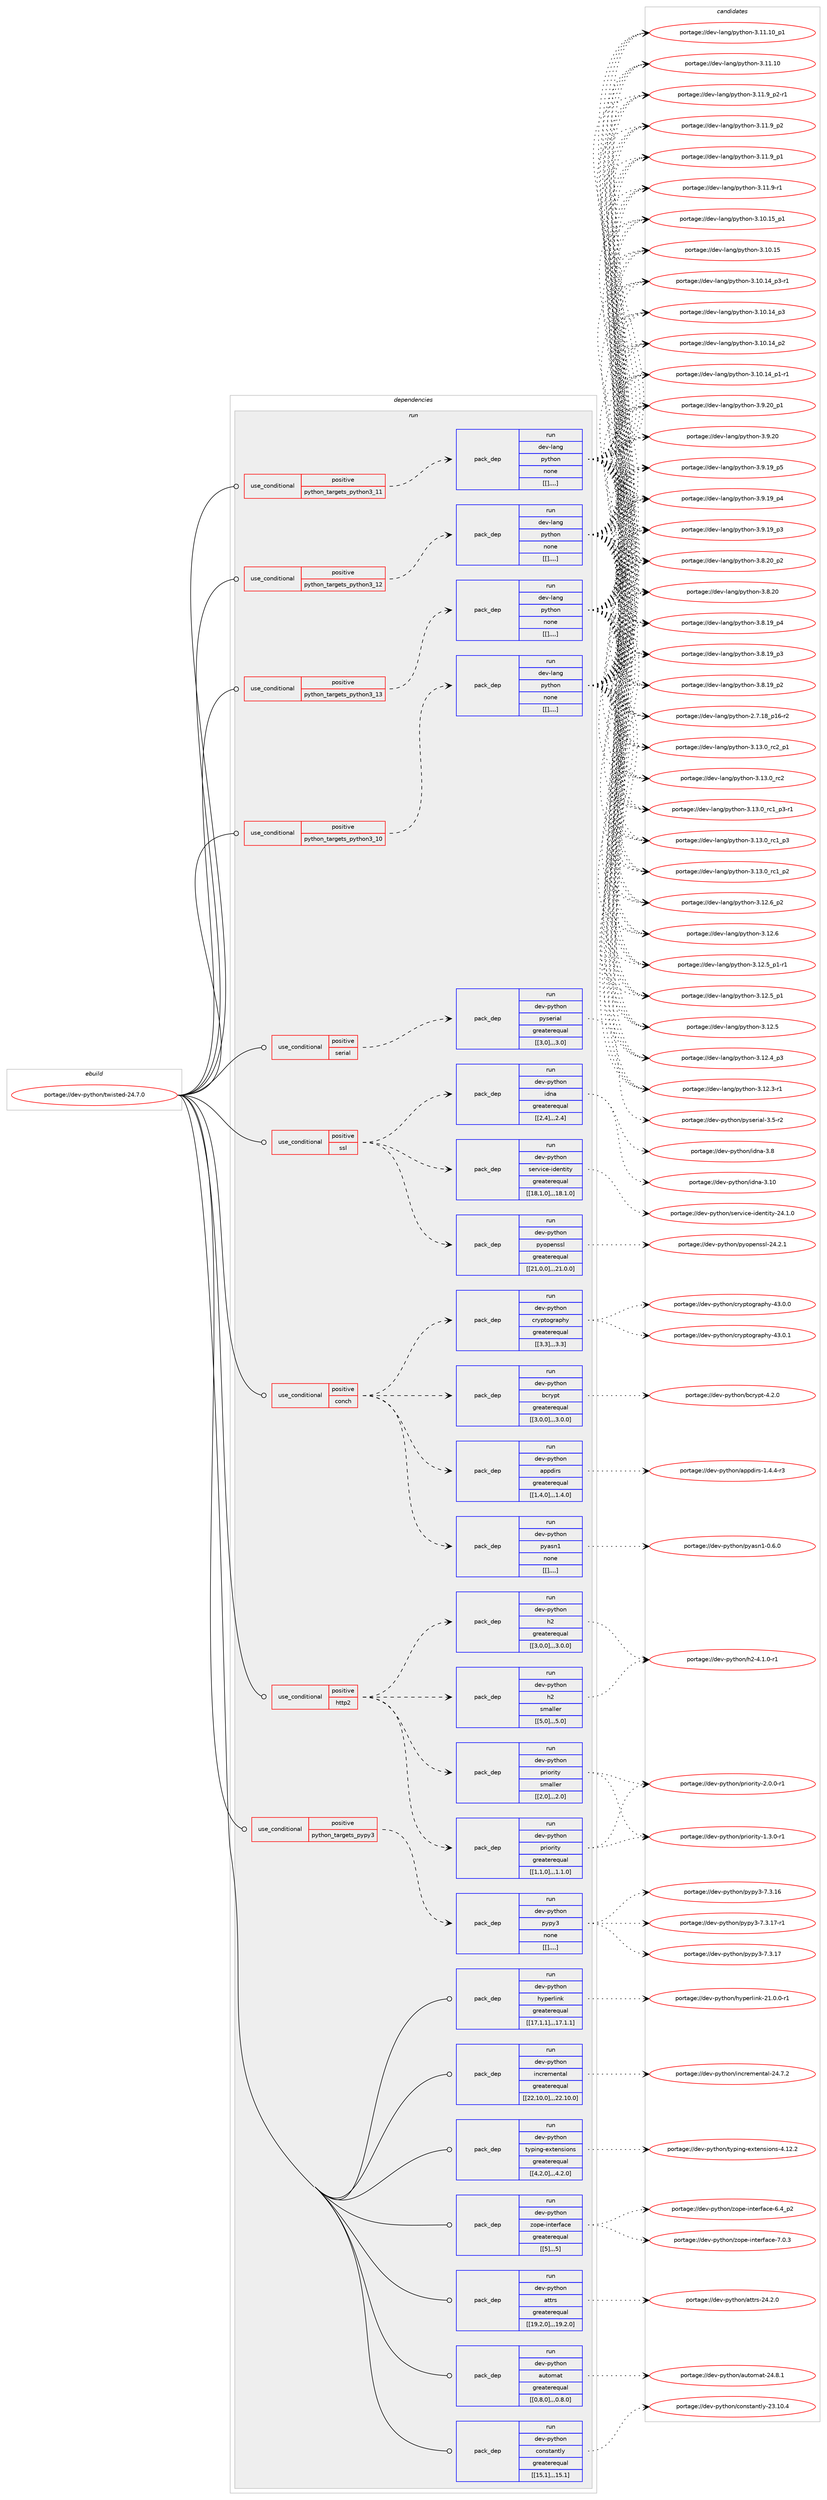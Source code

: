 digraph prolog {

# *************
# Graph options
# *************

newrank=true;
concentrate=true;
compound=true;
graph [rankdir=LR,fontname=Helvetica,fontsize=10,ranksep=1.5];#, ranksep=2.5, nodesep=0.2];
edge  [arrowhead=vee];
node  [fontname=Helvetica,fontsize=10];

# **********
# The ebuild
# **********

subgraph cluster_leftcol {
color=gray;
label=<<i>ebuild</i>>;
id [label="portage://dev-python/twisted-24.7.0", color=red, width=4, href="../dev-python/twisted-24.7.0.svg"];
}

# ****************
# The dependencies
# ****************

subgraph cluster_midcol {
color=gray;
label=<<i>dependencies</i>>;
subgraph cluster_compile {
fillcolor="#eeeeee";
style=filled;
label=<<i>compile</i>>;
}
subgraph cluster_compileandrun {
fillcolor="#eeeeee";
style=filled;
label=<<i>compile and run</i>>;
}
subgraph cluster_run {
fillcolor="#eeeeee";
style=filled;
label=<<i>run</i>>;
subgraph cond42468 {
dependency169662 [label=<<TABLE BORDER="0" CELLBORDER="1" CELLSPACING="0" CELLPADDING="4"><TR><TD ROWSPAN="3" CELLPADDING="10">use_conditional</TD></TR><TR><TD>positive</TD></TR><TR><TD>conch</TD></TR></TABLE>>, shape=none, color=red];
subgraph pack125931 {
dependency169663 [label=<<TABLE BORDER="0" CELLBORDER="1" CELLSPACING="0" CELLPADDING="4" WIDTH="220"><TR><TD ROWSPAN="6" CELLPADDING="30">pack_dep</TD></TR><TR><TD WIDTH="110">run</TD></TR><TR><TD>dev-python</TD></TR><TR><TD>appdirs</TD></TR><TR><TD>greaterequal</TD></TR><TR><TD>[[1,4,0],,,1.4.0]</TD></TR></TABLE>>, shape=none, color=blue];
}
dependency169662:e -> dependency169663:w [weight=20,style="dashed",arrowhead="vee"];
subgraph pack125932 {
dependency169664 [label=<<TABLE BORDER="0" CELLBORDER="1" CELLSPACING="0" CELLPADDING="4" WIDTH="220"><TR><TD ROWSPAN="6" CELLPADDING="30">pack_dep</TD></TR><TR><TD WIDTH="110">run</TD></TR><TR><TD>dev-python</TD></TR><TR><TD>bcrypt</TD></TR><TR><TD>greaterequal</TD></TR><TR><TD>[[3,0,0],,,3.0.0]</TD></TR></TABLE>>, shape=none, color=blue];
}
dependency169662:e -> dependency169664:w [weight=20,style="dashed",arrowhead="vee"];
subgraph pack125933 {
dependency169665 [label=<<TABLE BORDER="0" CELLBORDER="1" CELLSPACING="0" CELLPADDING="4" WIDTH="220"><TR><TD ROWSPAN="6" CELLPADDING="30">pack_dep</TD></TR><TR><TD WIDTH="110">run</TD></TR><TR><TD>dev-python</TD></TR><TR><TD>cryptography</TD></TR><TR><TD>greaterequal</TD></TR><TR><TD>[[3,3],,,3.3]</TD></TR></TABLE>>, shape=none, color=blue];
}
dependency169662:e -> dependency169665:w [weight=20,style="dashed",arrowhead="vee"];
subgraph pack125934 {
dependency169666 [label=<<TABLE BORDER="0" CELLBORDER="1" CELLSPACING="0" CELLPADDING="4" WIDTH="220"><TR><TD ROWSPAN="6" CELLPADDING="30">pack_dep</TD></TR><TR><TD WIDTH="110">run</TD></TR><TR><TD>dev-python</TD></TR><TR><TD>pyasn1</TD></TR><TR><TD>none</TD></TR><TR><TD>[[],,,,]</TD></TR></TABLE>>, shape=none, color=blue];
}
dependency169662:e -> dependency169666:w [weight=20,style="dashed",arrowhead="vee"];
}
id:e -> dependency169662:w [weight=20,style="solid",arrowhead="odot"];
subgraph cond42469 {
dependency169667 [label=<<TABLE BORDER="0" CELLBORDER="1" CELLSPACING="0" CELLPADDING="4"><TR><TD ROWSPAN="3" CELLPADDING="10">use_conditional</TD></TR><TR><TD>positive</TD></TR><TR><TD>http2</TD></TR></TABLE>>, shape=none, color=red];
subgraph pack125935 {
dependency169668 [label=<<TABLE BORDER="0" CELLBORDER="1" CELLSPACING="0" CELLPADDING="4" WIDTH="220"><TR><TD ROWSPAN="6" CELLPADDING="30">pack_dep</TD></TR><TR><TD WIDTH="110">run</TD></TR><TR><TD>dev-python</TD></TR><TR><TD>h2</TD></TR><TR><TD>smaller</TD></TR><TR><TD>[[5,0],,,5.0]</TD></TR></TABLE>>, shape=none, color=blue];
}
dependency169667:e -> dependency169668:w [weight=20,style="dashed",arrowhead="vee"];
subgraph pack125936 {
dependency169669 [label=<<TABLE BORDER="0" CELLBORDER="1" CELLSPACING="0" CELLPADDING="4" WIDTH="220"><TR><TD ROWSPAN="6" CELLPADDING="30">pack_dep</TD></TR><TR><TD WIDTH="110">run</TD></TR><TR><TD>dev-python</TD></TR><TR><TD>h2</TD></TR><TR><TD>greaterequal</TD></TR><TR><TD>[[3,0,0],,,3.0.0]</TD></TR></TABLE>>, shape=none, color=blue];
}
dependency169667:e -> dependency169669:w [weight=20,style="dashed",arrowhead="vee"];
subgraph pack125937 {
dependency169670 [label=<<TABLE BORDER="0" CELLBORDER="1" CELLSPACING="0" CELLPADDING="4" WIDTH="220"><TR><TD ROWSPAN="6" CELLPADDING="30">pack_dep</TD></TR><TR><TD WIDTH="110">run</TD></TR><TR><TD>dev-python</TD></TR><TR><TD>priority</TD></TR><TR><TD>smaller</TD></TR><TR><TD>[[2,0],,,2.0]</TD></TR></TABLE>>, shape=none, color=blue];
}
dependency169667:e -> dependency169670:w [weight=20,style="dashed",arrowhead="vee"];
subgraph pack125938 {
dependency169671 [label=<<TABLE BORDER="0" CELLBORDER="1" CELLSPACING="0" CELLPADDING="4" WIDTH="220"><TR><TD ROWSPAN="6" CELLPADDING="30">pack_dep</TD></TR><TR><TD WIDTH="110">run</TD></TR><TR><TD>dev-python</TD></TR><TR><TD>priority</TD></TR><TR><TD>greaterequal</TD></TR><TR><TD>[[1,1,0],,,1.1.0]</TD></TR></TABLE>>, shape=none, color=blue];
}
dependency169667:e -> dependency169671:w [weight=20,style="dashed",arrowhead="vee"];
}
id:e -> dependency169667:w [weight=20,style="solid",arrowhead="odot"];
subgraph cond42470 {
dependency169672 [label=<<TABLE BORDER="0" CELLBORDER="1" CELLSPACING="0" CELLPADDING="4"><TR><TD ROWSPAN="3" CELLPADDING="10">use_conditional</TD></TR><TR><TD>positive</TD></TR><TR><TD>python_targets_pypy3</TD></TR></TABLE>>, shape=none, color=red];
subgraph pack125939 {
dependency169673 [label=<<TABLE BORDER="0" CELLBORDER="1" CELLSPACING="0" CELLPADDING="4" WIDTH="220"><TR><TD ROWSPAN="6" CELLPADDING="30">pack_dep</TD></TR><TR><TD WIDTH="110">run</TD></TR><TR><TD>dev-python</TD></TR><TR><TD>pypy3</TD></TR><TR><TD>none</TD></TR><TR><TD>[[],,,,]</TD></TR></TABLE>>, shape=none, color=blue];
}
dependency169672:e -> dependency169673:w [weight=20,style="dashed",arrowhead="vee"];
}
id:e -> dependency169672:w [weight=20,style="solid",arrowhead="odot"];
subgraph cond42471 {
dependency169674 [label=<<TABLE BORDER="0" CELLBORDER="1" CELLSPACING="0" CELLPADDING="4"><TR><TD ROWSPAN="3" CELLPADDING="10">use_conditional</TD></TR><TR><TD>positive</TD></TR><TR><TD>python_targets_python3_10</TD></TR></TABLE>>, shape=none, color=red];
subgraph pack125940 {
dependency169675 [label=<<TABLE BORDER="0" CELLBORDER="1" CELLSPACING="0" CELLPADDING="4" WIDTH="220"><TR><TD ROWSPAN="6" CELLPADDING="30">pack_dep</TD></TR><TR><TD WIDTH="110">run</TD></TR><TR><TD>dev-lang</TD></TR><TR><TD>python</TD></TR><TR><TD>none</TD></TR><TR><TD>[[],,,,]</TD></TR></TABLE>>, shape=none, color=blue];
}
dependency169674:e -> dependency169675:w [weight=20,style="dashed",arrowhead="vee"];
}
id:e -> dependency169674:w [weight=20,style="solid",arrowhead="odot"];
subgraph cond42472 {
dependency169676 [label=<<TABLE BORDER="0" CELLBORDER="1" CELLSPACING="0" CELLPADDING="4"><TR><TD ROWSPAN="3" CELLPADDING="10">use_conditional</TD></TR><TR><TD>positive</TD></TR><TR><TD>python_targets_python3_11</TD></TR></TABLE>>, shape=none, color=red];
subgraph pack125941 {
dependency169677 [label=<<TABLE BORDER="0" CELLBORDER="1" CELLSPACING="0" CELLPADDING="4" WIDTH="220"><TR><TD ROWSPAN="6" CELLPADDING="30">pack_dep</TD></TR><TR><TD WIDTH="110">run</TD></TR><TR><TD>dev-lang</TD></TR><TR><TD>python</TD></TR><TR><TD>none</TD></TR><TR><TD>[[],,,,]</TD></TR></TABLE>>, shape=none, color=blue];
}
dependency169676:e -> dependency169677:w [weight=20,style="dashed",arrowhead="vee"];
}
id:e -> dependency169676:w [weight=20,style="solid",arrowhead="odot"];
subgraph cond42473 {
dependency169678 [label=<<TABLE BORDER="0" CELLBORDER="1" CELLSPACING="0" CELLPADDING="4"><TR><TD ROWSPAN="3" CELLPADDING="10">use_conditional</TD></TR><TR><TD>positive</TD></TR><TR><TD>python_targets_python3_12</TD></TR></TABLE>>, shape=none, color=red];
subgraph pack125942 {
dependency169679 [label=<<TABLE BORDER="0" CELLBORDER="1" CELLSPACING="0" CELLPADDING="4" WIDTH="220"><TR><TD ROWSPAN="6" CELLPADDING="30">pack_dep</TD></TR><TR><TD WIDTH="110">run</TD></TR><TR><TD>dev-lang</TD></TR><TR><TD>python</TD></TR><TR><TD>none</TD></TR><TR><TD>[[],,,,]</TD></TR></TABLE>>, shape=none, color=blue];
}
dependency169678:e -> dependency169679:w [weight=20,style="dashed",arrowhead="vee"];
}
id:e -> dependency169678:w [weight=20,style="solid",arrowhead="odot"];
subgraph cond42474 {
dependency169680 [label=<<TABLE BORDER="0" CELLBORDER="1" CELLSPACING="0" CELLPADDING="4"><TR><TD ROWSPAN="3" CELLPADDING="10">use_conditional</TD></TR><TR><TD>positive</TD></TR><TR><TD>python_targets_python3_13</TD></TR></TABLE>>, shape=none, color=red];
subgraph pack125943 {
dependency169681 [label=<<TABLE BORDER="0" CELLBORDER="1" CELLSPACING="0" CELLPADDING="4" WIDTH="220"><TR><TD ROWSPAN="6" CELLPADDING="30">pack_dep</TD></TR><TR><TD WIDTH="110">run</TD></TR><TR><TD>dev-lang</TD></TR><TR><TD>python</TD></TR><TR><TD>none</TD></TR><TR><TD>[[],,,,]</TD></TR></TABLE>>, shape=none, color=blue];
}
dependency169680:e -> dependency169681:w [weight=20,style="dashed",arrowhead="vee"];
}
id:e -> dependency169680:w [weight=20,style="solid",arrowhead="odot"];
subgraph cond42475 {
dependency169682 [label=<<TABLE BORDER="0" CELLBORDER="1" CELLSPACING="0" CELLPADDING="4"><TR><TD ROWSPAN="3" CELLPADDING="10">use_conditional</TD></TR><TR><TD>positive</TD></TR><TR><TD>serial</TD></TR></TABLE>>, shape=none, color=red];
subgraph pack125944 {
dependency169683 [label=<<TABLE BORDER="0" CELLBORDER="1" CELLSPACING="0" CELLPADDING="4" WIDTH="220"><TR><TD ROWSPAN="6" CELLPADDING="30">pack_dep</TD></TR><TR><TD WIDTH="110">run</TD></TR><TR><TD>dev-python</TD></TR><TR><TD>pyserial</TD></TR><TR><TD>greaterequal</TD></TR><TR><TD>[[3,0],,,3.0]</TD></TR></TABLE>>, shape=none, color=blue];
}
dependency169682:e -> dependency169683:w [weight=20,style="dashed",arrowhead="vee"];
}
id:e -> dependency169682:w [weight=20,style="solid",arrowhead="odot"];
subgraph cond42476 {
dependency169684 [label=<<TABLE BORDER="0" CELLBORDER="1" CELLSPACING="0" CELLPADDING="4"><TR><TD ROWSPAN="3" CELLPADDING="10">use_conditional</TD></TR><TR><TD>positive</TD></TR><TR><TD>ssl</TD></TR></TABLE>>, shape=none, color=red];
subgraph pack125945 {
dependency169685 [label=<<TABLE BORDER="0" CELLBORDER="1" CELLSPACING="0" CELLPADDING="4" WIDTH="220"><TR><TD ROWSPAN="6" CELLPADDING="30">pack_dep</TD></TR><TR><TD WIDTH="110">run</TD></TR><TR><TD>dev-python</TD></TR><TR><TD>pyopenssl</TD></TR><TR><TD>greaterequal</TD></TR><TR><TD>[[21,0,0],,,21.0.0]</TD></TR></TABLE>>, shape=none, color=blue];
}
dependency169684:e -> dependency169685:w [weight=20,style="dashed",arrowhead="vee"];
subgraph pack125946 {
dependency169686 [label=<<TABLE BORDER="0" CELLBORDER="1" CELLSPACING="0" CELLPADDING="4" WIDTH="220"><TR><TD ROWSPAN="6" CELLPADDING="30">pack_dep</TD></TR><TR><TD WIDTH="110">run</TD></TR><TR><TD>dev-python</TD></TR><TR><TD>service-identity</TD></TR><TR><TD>greaterequal</TD></TR><TR><TD>[[18,1,0],,,18.1.0]</TD></TR></TABLE>>, shape=none, color=blue];
}
dependency169684:e -> dependency169686:w [weight=20,style="dashed",arrowhead="vee"];
subgraph pack125947 {
dependency169687 [label=<<TABLE BORDER="0" CELLBORDER="1" CELLSPACING="0" CELLPADDING="4" WIDTH="220"><TR><TD ROWSPAN="6" CELLPADDING="30">pack_dep</TD></TR><TR><TD WIDTH="110">run</TD></TR><TR><TD>dev-python</TD></TR><TR><TD>idna</TD></TR><TR><TD>greaterequal</TD></TR><TR><TD>[[2,4],,,2.4]</TD></TR></TABLE>>, shape=none, color=blue];
}
dependency169684:e -> dependency169687:w [weight=20,style="dashed",arrowhead="vee"];
}
id:e -> dependency169684:w [weight=20,style="solid",arrowhead="odot"];
subgraph pack125948 {
dependency169688 [label=<<TABLE BORDER="0" CELLBORDER="1" CELLSPACING="0" CELLPADDING="4" WIDTH="220"><TR><TD ROWSPAN="6" CELLPADDING="30">pack_dep</TD></TR><TR><TD WIDTH="110">run</TD></TR><TR><TD>dev-python</TD></TR><TR><TD>attrs</TD></TR><TR><TD>greaterequal</TD></TR><TR><TD>[[19,2,0],,,19.2.0]</TD></TR></TABLE>>, shape=none, color=blue];
}
id:e -> dependency169688:w [weight=20,style="solid",arrowhead="odot"];
subgraph pack125949 {
dependency169689 [label=<<TABLE BORDER="0" CELLBORDER="1" CELLSPACING="0" CELLPADDING="4" WIDTH="220"><TR><TD ROWSPAN="6" CELLPADDING="30">pack_dep</TD></TR><TR><TD WIDTH="110">run</TD></TR><TR><TD>dev-python</TD></TR><TR><TD>automat</TD></TR><TR><TD>greaterequal</TD></TR><TR><TD>[[0,8,0],,,0.8.0]</TD></TR></TABLE>>, shape=none, color=blue];
}
id:e -> dependency169689:w [weight=20,style="solid",arrowhead="odot"];
subgraph pack125950 {
dependency169690 [label=<<TABLE BORDER="0" CELLBORDER="1" CELLSPACING="0" CELLPADDING="4" WIDTH="220"><TR><TD ROWSPAN="6" CELLPADDING="30">pack_dep</TD></TR><TR><TD WIDTH="110">run</TD></TR><TR><TD>dev-python</TD></TR><TR><TD>constantly</TD></TR><TR><TD>greaterequal</TD></TR><TR><TD>[[15,1],,,15.1]</TD></TR></TABLE>>, shape=none, color=blue];
}
id:e -> dependency169690:w [weight=20,style="solid",arrowhead="odot"];
subgraph pack125951 {
dependency169691 [label=<<TABLE BORDER="0" CELLBORDER="1" CELLSPACING="0" CELLPADDING="4" WIDTH="220"><TR><TD ROWSPAN="6" CELLPADDING="30">pack_dep</TD></TR><TR><TD WIDTH="110">run</TD></TR><TR><TD>dev-python</TD></TR><TR><TD>hyperlink</TD></TR><TR><TD>greaterequal</TD></TR><TR><TD>[[17,1,1],,,17.1.1]</TD></TR></TABLE>>, shape=none, color=blue];
}
id:e -> dependency169691:w [weight=20,style="solid",arrowhead="odot"];
subgraph pack125952 {
dependency169692 [label=<<TABLE BORDER="0" CELLBORDER="1" CELLSPACING="0" CELLPADDING="4" WIDTH="220"><TR><TD ROWSPAN="6" CELLPADDING="30">pack_dep</TD></TR><TR><TD WIDTH="110">run</TD></TR><TR><TD>dev-python</TD></TR><TR><TD>incremental</TD></TR><TR><TD>greaterequal</TD></TR><TR><TD>[[22,10,0],,,22.10.0]</TD></TR></TABLE>>, shape=none, color=blue];
}
id:e -> dependency169692:w [weight=20,style="solid",arrowhead="odot"];
subgraph pack125953 {
dependency169693 [label=<<TABLE BORDER="0" CELLBORDER="1" CELLSPACING="0" CELLPADDING="4" WIDTH="220"><TR><TD ROWSPAN="6" CELLPADDING="30">pack_dep</TD></TR><TR><TD WIDTH="110">run</TD></TR><TR><TD>dev-python</TD></TR><TR><TD>typing-extensions</TD></TR><TR><TD>greaterequal</TD></TR><TR><TD>[[4,2,0],,,4.2.0]</TD></TR></TABLE>>, shape=none, color=blue];
}
id:e -> dependency169693:w [weight=20,style="solid",arrowhead="odot"];
subgraph pack125954 {
dependency169694 [label=<<TABLE BORDER="0" CELLBORDER="1" CELLSPACING="0" CELLPADDING="4" WIDTH="220"><TR><TD ROWSPAN="6" CELLPADDING="30">pack_dep</TD></TR><TR><TD WIDTH="110">run</TD></TR><TR><TD>dev-python</TD></TR><TR><TD>zope-interface</TD></TR><TR><TD>greaterequal</TD></TR><TR><TD>[[5],,,5]</TD></TR></TABLE>>, shape=none, color=blue];
}
id:e -> dependency169694:w [weight=20,style="solid",arrowhead="odot"];
}
}

# **************
# The candidates
# **************

subgraph cluster_choices {
rank=same;
color=gray;
label=<<i>candidates</i>>;

subgraph choice125931 {
color=black;
nodesep=1;
choice1001011184511212111610411111047971121121001051141154549465246524511451 [label="portage://dev-python/appdirs-1.4.4-r3", color=red, width=4,href="../dev-python/appdirs-1.4.4-r3.svg"];
dependency169663:e -> choice1001011184511212111610411111047971121121001051141154549465246524511451:w [style=dotted,weight="100"];
}
subgraph choice125932 {
color=black;
nodesep=1;
choice10010111845112121116104111110479899114121112116455246504648 [label="portage://dev-python/bcrypt-4.2.0", color=red, width=4,href="../dev-python/bcrypt-4.2.0.svg"];
dependency169664:e -> choice10010111845112121116104111110479899114121112116455246504648:w [style=dotted,weight="100"];
}
subgraph choice125933 {
color=black;
nodesep=1;
choice1001011184511212111610411111047991141211121161111031149711210412145525146484649 [label="portage://dev-python/cryptography-43.0.1", color=red, width=4,href="../dev-python/cryptography-43.0.1.svg"];
choice1001011184511212111610411111047991141211121161111031149711210412145525146484648 [label="portage://dev-python/cryptography-43.0.0", color=red, width=4,href="../dev-python/cryptography-43.0.0.svg"];
dependency169665:e -> choice1001011184511212111610411111047991141211121161111031149711210412145525146484649:w [style=dotted,weight="100"];
dependency169665:e -> choice1001011184511212111610411111047991141211121161111031149711210412145525146484648:w [style=dotted,weight="100"];
}
subgraph choice125934 {
color=black;
nodesep=1;
choice10010111845112121116104111110471121219711511049454846544648 [label="portage://dev-python/pyasn1-0.6.0", color=red, width=4,href="../dev-python/pyasn1-0.6.0.svg"];
dependency169666:e -> choice10010111845112121116104111110471121219711511049454846544648:w [style=dotted,weight="100"];
}
subgraph choice125935 {
color=black;
nodesep=1;
choice1001011184511212111610411111047104504552464946484511449 [label="portage://dev-python/h2-4.1.0-r1", color=red, width=4,href="../dev-python/h2-4.1.0-r1.svg"];
dependency169668:e -> choice1001011184511212111610411111047104504552464946484511449:w [style=dotted,weight="100"];
}
subgraph choice125936 {
color=black;
nodesep=1;
choice1001011184511212111610411111047104504552464946484511449 [label="portage://dev-python/h2-4.1.0-r1", color=red, width=4,href="../dev-python/h2-4.1.0-r1.svg"];
dependency169669:e -> choice1001011184511212111610411111047104504552464946484511449:w [style=dotted,weight="100"];
}
subgraph choice125937 {
color=black;
nodesep=1;
choice10010111845112121116104111110471121141051111141051161214550464846484511449 [label="portage://dev-python/priority-2.0.0-r1", color=red, width=4,href="../dev-python/priority-2.0.0-r1.svg"];
choice10010111845112121116104111110471121141051111141051161214549465146484511449 [label="portage://dev-python/priority-1.3.0-r1", color=red, width=4,href="../dev-python/priority-1.3.0-r1.svg"];
dependency169670:e -> choice10010111845112121116104111110471121141051111141051161214550464846484511449:w [style=dotted,weight="100"];
dependency169670:e -> choice10010111845112121116104111110471121141051111141051161214549465146484511449:w [style=dotted,weight="100"];
}
subgraph choice125938 {
color=black;
nodesep=1;
choice10010111845112121116104111110471121141051111141051161214550464846484511449 [label="portage://dev-python/priority-2.0.0-r1", color=red, width=4,href="../dev-python/priority-2.0.0-r1.svg"];
choice10010111845112121116104111110471121141051111141051161214549465146484511449 [label="portage://dev-python/priority-1.3.0-r1", color=red, width=4,href="../dev-python/priority-1.3.0-r1.svg"];
dependency169671:e -> choice10010111845112121116104111110471121141051111141051161214550464846484511449:w [style=dotted,weight="100"];
dependency169671:e -> choice10010111845112121116104111110471121141051111141051161214549465146484511449:w [style=dotted,weight="100"];
}
subgraph choice125939 {
color=black;
nodesep=1;
choice100101118451121211161041111104711212111212151455546514649554511449 [label="portage://dev-python/pypy3-7.3.17-r1", color=red, width=4,href="../dev-python/pypy3-7.3.17-r1.svg"];
choice10010111845112121116104111110471121211121215145554651464955 [label="portage://dev-python/pypy3-7.3.17", color=red, width=4,href="../dev-python/pypy3-7.3.17.svg"];
choice10010111845112121116104111110471121211121215145554651464954 [label="portage://dev-python/pypy3-7.3.16", color=red, width=4,href="../dev-python/pypy3-7.3.16.svg"];
dependency169673:e -> choice100101118451121211161041111104711212111212151455546514649554511449:w [style=dotted,weight="100"];
dependency169673:e -> choice10010111845112121116104111110471121211121215145554651464955:w [style=dotted,weight="100"];
dependency169673:e -> choice10010111845112121116104111110471121211121215145554651464954:w [style=dotted,weight="100"];
}
subgraph choice125940 {
color=black;
nodesep=1;
choice100101118451089711010347112121116104111110455146495146489511499509511249 [label="portage://dev-lang/python-3.13.0_rc2_p1", color=red, width=4,href="../dev-lang/python-3.13.0_rc2_p1.svg"];
choice10010111845108971101034711212111610411111045514649514648951149950 [label="portage://dev-lang/python-3.13.0_rc2", color=red, width=4,href="../dev-lang/python-3.13.0_rc2.svg"];
choice1001011184510897110103471121211161041111104551464951464895114994995112514511449 [label="portage://dev-lang/python-3.13.0_rc1_p3-r1", color=red, width=4,href="../dev-lang/python-3.13.0_rc1_p3-r1.svg"];
choice100101118451089711010347112121116104111110455146495146489511499499511251 [label="portage://dev-lang/python-3.13.0_rc1_p3", color=red, width=4,href="../dev-lang/python-3.13.0_rc1_p3.svg"];
choice100101118451089711010347112121116104111110455146495146489511499499511250 [label="portage://dev-lang/python-3.13.0_rc1_p2", color=red, width=4,href="../dev-lang/python-3.13.0_rc1_p2.svg"];
choice100101118451089711010347112121116104111110455146495046549511250 [label="portage://dev-lang/python-3.12.6_p2", color=red, width=4,href="../dev-lang/python-3.12.6_p2.svg"];
choice10010111845108971101034711212111610411111045514649504654 [label="portage://dev-lang/python-3.12.6", color=red, width=4,href="../dev-lang/python-3.12.6.svg"];
choice1001011184510897110103471121211161041111104551464950465395112494511449 [label="portage://dev-lang/python-3.12.5_p1-r1", color=red, width=4,href="../dev-lang/python-3.12.5_p1-r1.svg"];
choice100101118451089711010347112121116104111110455146495046539511249 [label="portage://dev-lang/python-3.12.5_p1", color=red, width=4,href="../dev-lang/python-3.12.5_p1.svg"];
choice10010111845108971101034711212111610411111045514649504653 [label="portage://dev-lang/python-3.12.5", color=red, width=4,href="../dev-lang/python-3.12.5.svg"];
choice100101118451089711010347112121116104111110455146495046529511251 [label="portage://dev-lang/python-3.12.4_p3", color=red, width=4,href="../dev-lang/python-3.12.4_p3.svg"];
choice100101118451089711010347112121116104111110455146495046514511449 [label="portage://dev-lang/python-3.12.3-r1", color=red, width=4,href="../dev-lang/python-3.12.3-r1.svg"];
choice10010111845108971101034711212111610411111045514649494649489511249 [label="portage://dev-lang/python-3.11.10_p1", color=red, width=4,href="../dev-lang/python-3.11.10_p1.svg"];
choice1001011184510897110103471121211161041111104551464949464948 [label="portage://dev-lang/python-3.11.10", color=red, width=4,href="../dev-lang/python-3.11.10.svg"];
choice1001011184510897110103471121211161041111104551464949465795112504511449 [label="portage://dev-lang/python-3.11.9_p2-r1", color=red, width=4,href="../dev-lang/python-3.11.9_p2-r1.svg"];
choice100101118451089711010347112121116104111110455146494946579511250 [label="portage://dev-lang/python-3.11.9_p2", color=red, width=4,href="../dev-lang/python-3.11.9_p2.svg"];
choice100101118451089711010347112121116104111110455146494946579511249 [label="portage://dev-lang/python-3.11.9_p1", color=red, width=4,href="../dev-lang/python-3.11.9_p1.svg"];
choice100101118451089711010347112121116104111110455146494946574511449 [label="portage://dev-lang/python-3.11.9-r1", color=red, width=4,href="../dev-lang/python-3.11.9-r1.svg"];
choice10010111845108971101034711212111610411111045514649484649539511249 [label="portage://dev-lang/python-3.10.15_p1", color=red, width=4,href="../dev-lang/python-3.10.15_p1.svg"];
choice1001011184510897110103471121211161041111104551464948464953 [label="portage://dev-lang/python-3.10.15", color=red, width=4,href="../dev-lang/python-3.10.15.svg"];
choice100101118451089711010347112121116104111110455146494846495295112514511449 [label="portage://dev-lang/python-3.10.14_p3-r1", color=red, width=4,href="../dev-lang/python-3.10.14_p3-r1.svg"];
choice10010111845108971101034711212111610411111045514649484649529511251 [label="portage://dev-lang/python-3.10.14_p3", color=red, width=4,href="../dev-lang/python-3.10.14_p3.svg"];
choice10010111845108971101034711212111610411111045514649484649529511250 [label="portage://dev-lang/python-3.10.14_p2", color=red, width=4,href="../dev-lang/python-3.10.14_p2.svg"];
choice100101118451089711010347112121116104111110455146494846495295112494511449 [label="portage://dev-lang/python-3.10.14_p1-r1", color=red, width=4,href="../dev-lang/python-3.10.14_p1-r1.svg"];
choice100101118451089711010347112121116104111110455146574650489511249 [label="portage://dev-lang/python-3.9.20_p1", color=red, width=4,href="../dev-lang/python-3.9.20_p1.svg"];
choice10010111845108971101034711212111610411111045514657465048 [label="portage://dev-lang/python-3.9.20", color=red, width=4,href="../dev-lang/python-3.9.20.svg"];
choice100101118451089711010347112121116104111110455146574649579511253 [label="portage://dev-lang/python-3.9.19_p5", color=red, width=4,href="../dev-lang/python-3.9.19_p5.svg"];
choice100101118451089711010347112121116104111110455146574649579511252 [label="portage://dev-lang/python-3.9.19_p4", color=red, width=4,href="../dev-lang/python-3.9.19_p4.svg"];
choice100101118451089711010347112121116104111110455146574649579511251 [label="portage://dev-lang/python-3.9.19_p3", color=red, width=4,href="../dev-lang/python-3.9.19_p3.svg"];
choice100101118451089711010347112121116104111110455146564650489511250 [label="portage://dev-lang/python-3.8.20_p2", color=red, width=4,href="../dev-lang/python-3.8.20_p2.svg"];
choice10010111845108971101034711212111610411111045514656465048 [label="portage://dev-lang/python-3.8.20", color=red, width=4,href="../dev-lang/python-3.8.20.svg"];
choice100101118451089711010347112121116104111110455146564649579511252 [label="portage://dev-lang/python-3.8.19_p4", color=red, width=4,href="../dev-lang/python-3.8.19_p4.svg"];
choice100101118451089711010347112121116104111110455146564649579511251 [label="portage://dev-lang/python-3.8.19_p3", color=red, width=4,href="../dev-lang/python-3.8.19_p3.svg"];
choice100101118451089711010347112121116104111110455146564649579511250 [label="portage://dev-lang/python-3.8.19_p2", color=red, width=4,href="../dev-lang/python-3.8.19_p2.svg"];
choice100101118451089711010347112121116104111110455046554649569511249544511450 [label="portage://dev-lang/python-2.7.18_p16-r2", color=red, width=4,href="../dev-lang/python-2.7.18_p16-r2.svg"];
dependency169675:e -> choice100101118451089711010347112121116104111110455146495146489511499509511249:w [style=dotted,weight="100"];
dependency169675:e -> choice10010111845108971101034711212111610411111045514649514648951149950:w [style=dotted,weight="100"];
dependency169675:e -> choice1001011184510897110103471121211161041111104551464951464895114994995112514511449:w [style=dotted,weight="100"];
dependency169675:e -> choice100101118451089711010347112121116104111110455146495146489511499499511251:w [style=dotted,weight="100"];
dependency169675:e -> choice100101118451089711010347112121116104111110455146495146489511499499511250:w [style=dotted,weight="100"];
dependency169675:e -> choice100101118451089711010347112121116104111110455146495046549511250:w [style=dotted,weight="100"];
dependency169675:e -> choice10010111845108971101034711212111610411111045514649504654:w [style=dotted,weight="100"];
dependency169675:e -> choice1001011184510897110103471121211161041111104551464950465395112494511449:w [style=dotted,weight="100"];
dependency169675:e -> choice100101118451089711010347112121116104111110455146495046539511249:w [style=dotted,weight="100"];
dependency169675:e -> choice10010111845108971101034711212111610411111045514649504653:w [style=dotted,weight="100"];
dependency169675:e -> choice100101118451089711010347112121116104111110455146495046529511251:w [style=dotted,weight="100"];
dependency169675:e -> choice100101118451089711010347112121116104111110455146495046514511449:w [style=dotted,weight="100"];
dependency169675:e -> choice10010111845108971101034711212111610411111045514649494649489511249:w [style=dotted,weight="100"];
dependency169675:e -> choice1001011184510897110103471121211161041111104551464949464948:w [style=dotted,weight="100"];
dependency169675:e -> choice1001011184510897110103471121211161041111104551464949465795112504511449:w [style=dotted,weight="100"];
dependency169675:e -> choice100101118451089711010347112121116104111110455146494946579511250:w [style=dotted,weight="100"];
dependency169675:e -> choice100101118451089711010347112121116104111110455146494946579511249:w [style=dotted,weight="100"];
dependency169675:e -> choice100101118451089711010347112121116104111110455146494946574511449:w [style=dotted,weight="100"];
dependency169675:e -> choice10010111845108971101034711212111610411111045514649484649539511249:w [style=dotted,weight="100"];
dependency169675:e -> choice1001011184510897110103471121211161041111104551464948464953:w [style=dotted,weight="100"];
dependency169675:e -> choice100101118451089711010347112121116104111110455146494846495295112514511449:w [style=dotted,weight="100"];
dependency169675:e -> choice10010111845108971101034711212111610411111045514649484649529511251:w [style=dotted,weight="100"];
dependency169675:e -> choice10010111845108971101034711212111610411111045514649484649529511250:w [style=dotted,weight="100"];
dependency169675:e -> choice100101118451089711010347112121116104111110455146494846495295112494511449:w [style=dotted,weight="100"];
dependency169675:e -> choice100101118451089711010347112121116104111110455146574650489511249:w [style=dotted,weight="100"];
dependency169675:e -> choice10010111845108971101034711212111610411111045514657465048:w [style=dotted,weight="100"];
dependency169675:e -> choice100101118451089711010347112121116104111110455146574649579511253:w [style=dotted,weight="100"];
dependency169675:e -> choice100101118451089711010347112121116104111110455146574649579511252:w [style=dotted,weight="100"];
dependency169675:e -> choice100101118451089711010347112121116104111110455146574649579511251:w [style=dotted,weight="100"];
dependency169675:e -> choice100101118451089711010347112121116104111110455146564650489511250:w [style=dotted,weight="100"];
dependency169675:e -> choice10010111845108971101034711212111610411111045514656465048:w [style=dotted,weight="100"];
dependency169675:e -> choice100101118451089711010347112121116104111110455146564649579511252:w [style=dotted,weight="100"];
dependency169675:e -> choice100101118451089711010347112121116104111110455146564649579511251:w [style=dotted,weight="100"];
dependency169675:e -> choice100101118451089711010347112121116104111110455146564649579511250:w [style=dotted,weight="100"];
dependency169675:e -> choice100101118451089711010347112121116104111110455046554649569511249544511450:w [style=dotted,weight="100"];
}
subgraph choice125941 {
color=black;
nodesep=1;
choice100101118451089711010347112121116104111110455146495146489511499509511249 [label="portage://dev-lang/python-3.13.0_rc2_p1", color=red, width=4,href="../dev-lang/python-3.13.0_rc2_p1.svg"];
choice10010111845108971101034711212111610411111045514649514648951149950 [label="portage://dev-lang/python-3.13.0_rc2", color=red, width=4,href="../dev-lang/python-3.13.0_rc2.svg"];
choice1001011184510897110103471121211161041111104551464951464895114994995112514511449 [label="portage://dev-lang/python-3.13.0_rc1_p3-r1", color=red, width=4,href="../dev-lang/python-3.13.0_rc1_p3-r1.svg"];
choice100101118451089711010347112121116104111110455146495146489511499499511251 [label="portage://dev-lang/python-3.13.0_rc1_p3", color=red, width=4,href="../dev-lang/python-3.13.0_rc1_p3.svg"];
choice100101118451089711010347112121116104111110455146495146489511499499511250 [label="portage://dev-lang/python-3.13.0_rc1_p2", color=red, width=4,href="../dev-lang/python-3.13.0_rc1_p2.svg"];
choice100101118451089711010347112121116104111110455146495046549511250 [label="portage://dev-lang/python-3.12.6_p2", color=red, width=4,href="../dev-lang/python-3.12.6_p2.svg"];
choice10010111845108971101034711212111610411111045514649504654 [label="portage://dev-lang/python-3.12.6", color=red, width=4,href="../dev-lang/python-3.12.6.svg"];
choice1001011184510897110103471121211161041111104551464950465395112494511449 [label="portage://dev-lang/python-3.12.5_p1-r1", color=red, width=4,href="../dev-lang/python-3.12.5_p1-r1.svg"];
choice100101118451089711010347112121116104111110455146495046539511249 [label="portage://dev-lang/python-3.12.5_p1", color=red, width=4,href="../dev-lang/python-3.12.5_p1.svg"];
choice10010111845108971101034711212111610411111045514649504653 [label="portage://dev-lang/python-3.12.5", color=red, width=4,href="../dev-lang/python-3.12.5.svg"];
choice100101118451089711010347112121116104111110455146495046529511251 [label="portage://dev-lang/python-3.12.4_p3", color=red, width=4,href="../dev-lang/python-3.12.4_p3.svg"];
choice100101118451089711010347112121116104111110455146495046514511449 [label="portage://dev-lang/python-3.12.3-r1", color=red, width=4,href="../dev-lang/python-3.12.3-r1.svg"];
choice10010111845108971101034711212111610411111045514649494649489511249 [label="portage://dev-lang/python-3.11.10_p1", color=red, width=4,href="../dev-lang/python-3.11.10_p1.svg"];
choice1001011184510897110103471121211161041111104551464949464948 [label="portage://dev-lang/python-3.11.10", color=red, width=4,href="../dev-lang/python-3.11.10.svg"];
choice1001011184510897110103471121211161041111104551464949465795112504511449 [label="portage://dev-lang/python-3.11.9_p2-r1", color=red, width=4,href="../dev-lang/python-3.11.9_p2-r1.svg"];
choice100101118451089711010347112121116104111110455146494946579511250 [label="portage://dev-lang/python-3.11.9_p2", color=red, width=4,href="../dev-lang/python-3.11.9_p2.svg"];
choice100101118451089711010347112121116104111110455146494946579511249 [label="portage://dev-lang/python-3.11.9_p1", color=red, width=4,href="../dev-lang/python-3.11.9_p1.svg"];
choice100101118451089711010347112121116104111110455146494946574511449 [label="portage://dev-lang/python-3.11.9-r1", color=red, width=4,href="../dev-lang/python-3.11.9-r1.svg"];
choice10010111845108971101034711212111610411111045514649484649539511249 [label="portage://dev-lang/python-3.10.15_p1", color=red, width=4,href="../dev-lang/python-3.10.15_p1.svg"];
choice1001011184510897110103471121211161041111104551464948464953 [label="portage://dev-lang/python-3.10.15", color=red, width=4,href="../dev-lang/python-3.10.15.svg"];
choice100101118451089711010347112121116104111110455146494846495295112514511449 [label="portage://dev-lang/python-3.10.14_p3-r1", color=red, width=4,href="../dev-lang/python-3.10.14_p3-r1.svg"];
choice10010111845108971101034711212111610411111045514649484649529511251 [label="portage://dev-lang/python-3.10.14_p3", color=red, width=4,href="../dev-lang/python-3.10.14_p3.svg"];
choice10010111845108971101034711212111610411111045514649484649529511250 [label="portage://dev-lang/python-3.10.14_p2", color=red, width=4,href="../dev-lang/python-3.10.14_p2.svg"];
choice100101118451089711010347112121116104111110455146494846495295112494511449 [label="portage://dev-lang/python-3.10.14_p1-r1", color=red, width=4,href="../dev-lang/python-3.10.14_p1-r1.svg"];
choice100101118451089711010347112121116104111110455146574650489511249 [label="portage://dev-lang/python-3.9.20_p1", color=red, width=4,href="../dev-lang/python-3.9.20_p1.svg"];
choice10010111845108971101034711212111610411111045514657465048 [label="portage://dev-lang/python-3.9.20", color=red, width=4,href="../dev-lang/python-3.9.20.svg"];
choice100101118451089711010347112121116104111110455146574649579511253 [label="portage://dev-lang/python-3.9.19_p5", color=red, width=4,href="../dev-lang/python-3.9.19_p5.svg"];
choice100101118451089711010347112121116104111110455146574649579511252 [label="portage://dev-lang/python-3.9.19_p4", color=red, width=4,href="../dev-lang/python-3.9.19_p4.svg"];
choice100101118451089711010347112121116104111110455146574649579511251 [label="portage://dev-lang/python-3.9.19_p3", color=red, width=4,href="../dev-lang/python-3.9.19_p3.svg"];
choice100101118451089711010347112121116104111110455146564650489511250 [label="portage://dev-lang/python-3.8.20_p2", color=red, width=4,href="../dev-lang/python-3.8.20_p2.svg"];
choice10010111845108971101034711212111610411111045514656465048 [label="portage://dev-lang/python-3.8.20", color=red, width=4,href="../dev-lang/python-3.8.20.svg"];
choice100101118451089711010347112121116104111110455146564649579511252 [label="portage://dev-lang/python-3.8.19_p4", color=red, width=4,href="../dev-lang/python-3.8.19_p4.svg"];
choice100101118451089711010347112121116104111110455146564649579511251 [label="portage://dev-lang/python-3.8.19_p3", color=red, width=4,href="../dev-lang/python-3.8.19_p3.svg"];
choice100101118451089711010347112121116104111110455146564649579511250 [label="portage://dev-lang/python-3.8.19_p2", color=red, width=4,href="../dev-lang/python-3.8.19_p2.svg"];
choice100101118451089711010347112121116104111110455046554649569511249544511450 [label="portage://dev-lang/python-2.7.18_p16-r2", color=red, width=4,href="../dev-lang/python-2.7.18_p16-r2.svg"];
dependency169677:e -> choice100101118451089711010347112121116104111110455146495146489511499509511249:w [style=dotted,weight="100"];
dependency169677:e -> choice10010111845108971101034711212111610411111045514649514648951149950:w [style=dotted,weight="100"];
dependency169677:e -> choice1001011184510897110103471121211161041111104551464951464895114994995112514511449:w [style=dotted,weight="100"];
dependency169677:e -> choice100101118451089711010347112121116104111110455146495146489511499499511251:w [style=dotted,weight="100"];
dependency169677:e -> choice100101118451089711010347112121116104111110455146495146489511499499511250:w [style=dotted,weight="100"];
dependency169677:e -> choice100101118451089711010347112121116104111110455146495046549511250:w [style=dotted,weight="100"];
dependency169677:e -> choice10010111845108971101034711212111610411111045514649504654:w [style=dotted,weight="100"];
dependency169677:e -> choice1001011184510897110103471121211161041111104551464950465395112494511449:w [style=dotted,weight="100"];
dependency169677:e -> choice100101118451089711010347112121116104111110455146495046539511249:w [style=dotted,weight="100"];
dependency169677:e -> choice10010111845108971101034711212111610411111045514649504653:w [style=dotted,weight="100"];
dependency169677:e -> choice100101118451089711010347112121116104111110455146495046529511251:w [style=dotted,weight="100"];
dependency169677:e -> choice100101118451089711010347112121116104111110455146495046514511449:w [style=dotted,weight="100"];
dependency169677:e -> choice10010111845108971101034711212111610411111045514649494649489511249:w [style=dotted,weight="100"];
dependency169677:e -> choice1001011184510897110103471121211161041111104551464949464948:w [style=dotted,weight="100"];
dependency169677:e -> choice1001011184510897110103471121211161041111104551464949465795112504511449:w [style=dotted,weight="100"];
dependency169677:e -> choice100101118451089711010347112121116104111110455146494946579511250:w [style=dotted,weight="100"];
dependency169677:e -> choice100101118451089711010347112121116104111110455146494946579511249:w [style=dotted,weight="100"];
dependency169677:e -> choice100101118451089711010347112121116104111110455146494946574511449:w [style=dotted,weight="100"];
dependency169677:e -> choice10010111845108971101034711212111610411111045514649484649539511249:w [style=dotted,weight="100"];
dependency169677:e -> choice1001011184510897110103471121211161041111104551464948464953:w [style=dotted,weight="100"];
dependency169677:e -> choice100101118451089711010347112121116104111110455146494846495295112514511449:w [style=dotted,weight="100"];
dependency169677:e -> choice10010111845108971101034711212111610411111045514649484649529511251:w [style=dotted,weight="100"];
dependency169677:e -> choice10010111845108971101034711212111610411111045514649484649529511250:w [style=dotted,weight="100"];
dependency169677:e -> choice100101118451089711010347112121116104111110455146494846495295112494511449:w [style=dotted,weight="100"];
dependency169677:e -> choice100101118451089711010347112121116104111110455146574650489511249:w [style=dotted,weight="100"];
dependency169677:e -> choice10010111845108971101034711212111610411111045514657465048:w [style=dotted,weight="100"];
dependency169677:e -> choice100101118451089711010347112121116104111110455146574649579511253:w [style=dotted,weight="100"];
dependency169677:e -> choice100101118451089711010347112121116104111110455146574649579511252:w [style=dotted,weight="100"];
dependency169677:e -> choice100101118451089711010347112121116104111110455146574649579511251:w [style=dotted,weight="100"];
dependency169677:e -> choice100101118451089711010347112121116104111110455146564650489511250:w [style=dotted,weight="100"];
dependency169677:e -> choice10010111845108971101034711212111610411111045514656465048:w [style=dotted,weight="100"];
dependency169677:e -> choice100101118451089711010347112121116104111110455146564649579511252:w [style=dotted,weight="100"];
dependency169677:e -> choice100101118451089711010347112121116104111110455146564649579511251:w [style=dotted,weight="100"];
dependency169677:e -> choice100101118451089711010347112121116104111110455146564649579511250:w [style=dotted,weight="100"];
dependency169677:e -> choice100101118451089711010347112121116104111110455046554649569511249544511450:w [style=dotted,weight="100"];
}
subgraph choice125942 {
color=black;
nodesep=1;
choice100101118451089711010347112121116104111110455146495146489511499509511249 [label="portage://dev-lang/python-3.13.0_rc2_p1", color=red, width=4,href="../dev-lang/python-3.13.0_rc2_p1.svg"];
choice10010111845108971101034711212111610411111045514649514648951149950 [label="portage://dev-lang/python-3.13.0_rc2", color=red, width=4,href="../dev-lang/python-3.13.0_rc2.svg"];
choice1001011184510897110103471121211161041111104551464951464895114994995112514511449 [label="portage://dev-lang/python-3.13.0_rc1_p3-r1", color=red, width=4,href="../dev-lang/python-3.13.0_rc1_p3-r1.svg"];
choice100101118451089711010347112121116104111110455146495146489511499499511251 [label="portage://dev-lang/python-3.13.0_rc1_p3", color=red, width=4,href="../dev-lang/python-3.13.0_rc1_p3.svg"];
choice100101118451089711010347112121116104111110455146495146489511499499511250 [label="portage://dev-lang/python-3.13.0_rc1_p2", color=red, width=4,href="../dev-lang/python-3.13.0_rc1_p2.svg"];
choice100101118451089711010347112121116104111110455146495046549511250 [label="portage://dev-lang/python-3.12.6_p2", color=red, width=4,href="../dev-lang/python-3.12.6_p2.svg"];
choice10010111845108971101034711212111610411111045514649504654 [label="portage://dev-lang/python-3.12.6", color=red, width=4,href="../dev-lang/python-3.12.6.svg"];
choice1001011184510897110103471121211161041111104551464950465395112494511449 [label="portage://dev-lang/python-3.12.5_p1-r1", color=red, width=4,href="../dev-lang/python-3.12.5_p1-r1.svg"];
choice100101118451089711010347112121116104111110455146495046539511249 [label="portage://dev-lang/python-3.12.5_p1", color=red, width=4,href="../dev-lang/python-3.12.5_p1.svg"];
choice10010111845108971101034711212111610411111045514649504653 [label="portage://dev-lang/python-3.12.5", color=red, width=4,href="../dev-lang/python-3.12.5.svg"];
choice100101118451089711010347112121116104111110455146495046529511251 [label="portage://dev-lang/python-3.12.4_p3", color=red, width=4,href="../dev-lang/python-3.12.4_p3.svg"];
choice100101118451089711010347112121116104111110455146495046514511449 [label="portage://dev-lang/python-3.12.3-r1", color=red, width=4,href="../dev-lang/python-3.12.3-r1.svg"];
choice10010111845108971101034711212111610411111045514649494649489511249 [label="portage://dev-lang/python-3.11.10_p1", color=red, width=4,href="../dev-lang/python-3.11.10_p1.svg"];
choice1001011184510897110103471121211161041111104551464949464948 [label="portage://dev-lang/python-3.11.10", color=red, width=4,href="../dev-lang/python-3.11.10.svg"];
choice1001011184510897110103471121211161041111104551464949465795112504511449 [label="portage://dev-lang/python-3.11.9_p2-r1", color=red, width=4,href="../dev-lang/python-3.11.9_p2-r1.svg"];
choice100101118451089711010347112121116104111110455146494946579511250 [label="portage://dev-lang/python-3.11.9_p2", color=red, width=4,href="../dev-lang/python-3.11.9_p2.svg"];
choice100101118451089711010347112121116104111110455146494946579511249 [label="portage://dev-lang/python-3.11.9_p1", color=red, width=4,href="../dev-lang/python-3.11.9_p1.svg"];
choice100101118451089711010347112121116104111110455146494946574511449 [label="portage://dev-lang/python-3.11.9-r1", color=red, width=4,href="../dev-lang/python-3.11.9-r1.svg"];
choice10010111845108971101034711212111610411111045514649484649539511249 [label="portage://dev-lang/python-3.10.15_p1", color=red, width=4,href="../dev-lang/python-3.10.15_p1.svg"];
choice1001011184510897110103471121211161041111104551464948464953 [label="portage://dev-lang/python-3.10.15", color=red, width=4,href="../dev-lang/python-3.10.15.svg"];
choice100101118451089711010347112121116104111110455146494846495295112514511449 [label="portage://dev-lang/python-3.10.14_p3-r1", color=red, width=4,href="../dev-lang/python-3.10.14_p3-r1.svg"];
choice10010111845108971101034711212111610411111045514649484649529511251 [label="portage://dev-lang/python-3.10.14_p3", color=red, width=4,href="../dev-lang/python-3.10.14_p3.svg"];
choice10010111845108971101034711212111610411111045514649484649529511250 [label="portage://dev-lang/python-3.10.14_p2", color=red, width=4,href="../dev-lang/python-3.10.14_p2.svg"];
choice100101118451089711010347112121116104111110455146494846495295112494511449 [label="portage://dev-lang/python-3.10.14_p1-r1", color=red, width=4,href="../dev-lang/python-3.10.14_p1-r1.svg"];
choice100101118451089711010347112121116104111110455146574650489511249 [label="portage://dev-lang/python-3.9.20_p1", color=red, width=4,href="../dev-lang/python-3.9.20_p1.svg"];
choice10010111845108971101034711212111610411111045514657465048 [label="portage://dev-lang/python-3.9.20", color=red, width=4,href="../dev-lang/python-3.9.20.svg"];
choice100101118451089711010347112121116104111110455146574649579511253 [label="portage://dev-lang/python-3.9.19_p5", color=red, width=4,href="../dev-lang/python-3.9.19_p5.svg"];
choice100101118451089711010347112121116104111110455146574649579511252 [label="portage://dev-lang/python-3.9.19_p4", color=red, width=4,href="../dev-lang/python-3.9.19_p4.svg"];
choice100101118451089711010347112121116104111110455146574649579511251 [label="portage://dev-lang/python-3.9.19_p3", color=red, width=4,href="../dev-lang/python-3.9.19_p3.svg"];
choice100101118451089711010347112121116104111110455146564650489511250 [label="portage://dev-lang/python-3.8.20_p2", color=red, width=4,href="../dev-lang/python-3.8.20_p2.svg"];
choice10010111845108971101034711212111610411111045514656465048 [label="portage://dev-lang/python-3.8.20", color=red, width=4,href="../dev-lang/python-3.8.20.svg"];
choice100101118451089711010347112121116104111110455146564649579511252 [label="portage://dev-lang/python-3.8.19_p4", color=red, width=4,href="../dev-lang/python-3.8.19_p4.svg"];
choice100101118451089711010347112121116104111110455146564649579511251 [label="portage://dev-lang/python-3.8.19_p3", color=red, width=4,href="../dev-lang/python-3.8.19_p3.svg"];
choice100101118451089711010347112121116104111110455146564649579511250 [label="portage://dev-lang/python-3.8.19_p2", color=red, width=4,href="../dev-lang/python-3.8.19_p2.svg"];
choice100101118451089711010347112121116104111110455046554649569511249544511450 [label="portage://dev-lang/python-2.7.18_p16-r2", color=red, width=4,href="../dev-lang/python-2.7.18_p16-r2.svg"];
dependency169679:e -> choice100101118451089711010347112121116104111110455146495146489511499509511249:w [style=dotted,weight="100"];
dependency169679:e -> choice10010111845108971101034711212111610411111045514649514648951149950:w [style=dotted,weight="100"];
dependency169679:e -> choice1001011184510897110103471121211161041111104551464951464895114994995112514511449:w [style=dotted,weight="100"];
dependency169679:e -> choice100101118451089711010347112121116104111110455146495146489511499499511251:w [style=dotted,weight="100"];
dependency169679:e -> choice100101118451089711010347112121116104111110455146495146489511499499511250:w [style=dotted,weight="100"];
dependency169679:e -> choice100101118451089711010347112121116104111110455146495046549511250:w [style=dotted,weight="100"];
dependency169679:e -> choice10010111845108971101034711212111610411111045514649504654:w [style=dotted,weight="100"];
dependency169679:e -> choice1001011184510897110103471121211161041111104551464950465395112494511449:w [style=dotted,weight="100"];
dependency169679:e -> choice100101118451089711010347112121116104111110455146495046539511249:w [style=dotted,weight="100"];
dependency169679:e -> choice10010111845108971101034711212111610411111045514649504653:w [style=dotted,weight="100"];
dependency169679:e -> choice100101118451089711010347112121116104111110455146495046529511251:w [style=dotted,weight="100"];
dependency169679:e -> choice100101118451089711010347112121116104111110455146495046514511449:w [style=dotted,weight="100"];
dependency169679:e -> choice10010111845108971101034711212111610411111045514649494649489511249:w [style=dotted,weight="100"];
dependency169679:e -> choice1001011184510897110103471121211161041111104551464949464948:w [style=dotted,weight="100"];
dependency169679:e -> choice1001011184510897110103471121211161041111104551464949465795112504511449:w [style=dotted,weight="100"];
dependency169679:e -> choice100101118451089711010347112121116104111110455146494946579511250:w [style=dotted,weight="100"];
dependency169679:e -> choice100101118451089711010347112121116104111110455146494946579511249:w [style=dotted,weight="100"];
dependency169679:e -> choice100101118451089711010347112121116104111110455146494946574511449:w [style=dotted,weight="100"];
dependency169679:e -> choice10010111845108971101034711212111610411111045514649484649539511249:w [style=dotted,weight="100"];
dependency169679:e -> choice1001011184510897110103471121211161041111104551464948464953:w [style=dotted,weight="100"];
dependency169679:e -> choice100101118451089711010347112121116104111110455146494846495295112514511449:w [style=dotted,weight="100"];
dependency169679:e -> choice10010111845108971101034711212111610411111045514649484649529511251:w [style=dotted,weight="100"];
dependency169679:e -> choice10010111845108971101034711212111610411111045514649484649529511250:w [style=dotted,weight="100"];
dependency169679:e -> choice100101118451089711010347112121116104111110455146494846495295112494511449:w [style=dotted,weight="100"];
dependency169679:e -> choice100101118451089711010347112121116104111110455146574650489511249:w [style=dotted,weight="100"];
dependency169679:e -> choice10010111845108971101034711212111610411111045514657465048:w [style=dotted,weight="100"];
dependency169679:e -> choice100101118451089711010347112121116104111110455146574649579511253:w [style=dotted,weight="100"];
dependency169679:e -> choice100101118451089711010347112121116104111110455146574649579511252:w [style=dotted,weight="100"];
dependency169679:e -> choice100101118451089711010347112121116104111110455146574649579511251:w [style=dotted,weight="100"];
dependency169679:e -> choice100101118451089711010347112121116104111110455146564650489511250:w [style=dotted,weight="100"];
dependency169679:e -> choice10010111845108971101034711212111610411111045514656465048:w [style=dotted,weight="100"];
dependency169679:e -> choice100101118451089711010347112121116104111110455146564649579511252:w [style=dotted,weight="100"];
dependency169679:e -> choice100101118451089711010347112121116104111110455146564649579511251:w [style=dotted,weight="100"];
dependency169679:e -> choice100101118451089711010347112121116104111110455146564649579511250:w [style=dotted,weight="100"];
dependency169679:e -> choice100101118451089711010347112121116104111110455046554649569511249544511450:w [style=dotted,weight="100"];
}
subgraph choice125943 {
color=black;
nodesep=1;
choice100101118451089711010347112121116104111110455146495146489511499509511249 [label="portage://dev-lang/python-3.13.0_rc2_p1", color=red, width=4,href="../dev-lang/python-3.13.0_rc2_p1.svg"];
choice10010111845108971101034711212111610411111045514649514648951149950 [label="portage://dev-lang/python-3.13.0_rc2", color=red, width=4,href="../dev-lang/python-3.13.0_rc2.svg"];
choice1001011184510897110103471121211161041111104551464951464895114994995112514511449 [label="portage://dev-lang/python-3.13.0_rc1_p3-r1", color=red, width=4,href="../dev-lang/python-3.13.0_rc1_p3-r1.svg"];
choice100101118451089711010347112121116104111110455146495146489511499499511251 [label="portage://dev-lang/python-3.13.0_rc1_p3", color=red, width=4,href="../dev-lang/python-3.13.0_rc1_p3.svg"];
choice100101118451089711010347112121116104111110455146495146489511499499511250 [label="portage://dev-lang/python-3.13.0_rc1_p2", color=red, width=4,href="../dev-lang/python-3.13.0_rc1_p2.svg"];
choice100101118451089711010347112121116104111110455146495046549511250 [label="portage://dev-lang/python-3.12.6_p2", color=red, width=4,href="../dev-lang/python-3.12.6_p2.svg"];
choice10010111845108971101034711212111610411111045514649504654 [label="portage://dev-lang/python-3.12.6", color=red, width=4,href="../dev-lang/python-3.12.6.svg"];
choice1001011184510897110103471121211161041111104551464950465395112494511449 [label="portage://dev-lang/python-3.12.5_p1-r1", color=red, width=4,href="../dev-lang/python-3.12.5_p1-r1.svg"];
choice100101118451089711010347112121116104111110455146495046539511249 [label="portage://dev-lang/python-3.12.5_p1", color=red, width=4,href="../dev-lang/python-3.12.5_p1.svg"];
choice10010111845108971101034711212111610411111045514649504653 [label="portage://dev-lang/python-3.12.5", color=red, width=4,href="../dev-lang/python-3.12.5.svg"];
choice100101118451089711010347112121116104111110455146495046529511251 [label="portage://dev-lang/python-3.12.4_p3", color=red, width=4,href="../dev-lang/python-3.12.4_p3.svg"];
choice100101118451089711010347112121116104111110455146495046514511449 [label="portage://dev-lang/python-3.12.3-r1", color=red, width=4,href="../dev-lang/python-3.12.3-r1.svg"];
choice10010111845108971101034711212111610411111045514649494649489511249 [label="portage://dev-lang/python-3.11.10_p1", color=red, width=4,href="../dev-lang/python-3.11.10_p1.svg"];
choice1001011184510897110103471121211161041111104551464949464948 [label="portage://dev-lang/python-3.11.10", color=red, width=4,href="../dev-lang/python-3.11.10.svg"];
choice1001011184510897110103471121211161041111104551464949465795112504511449 [label="portage://dev-lang/python-3.11.9_p2-r1", color=red, width=4,href="../dev-lang/python-3.11.9_p2-r1.svg"];
choice100101118451089711010347112121116104111110455146494946579511250 [label="portage://dev-lang/python-3.11.9_p2", color=red, width=4,href="../dev-lang/python-3.11.9_p2.svg"];
choice100101118451089711010347112121116104111110455146494946579511249 [label="portage://dev-lang/python-3.11.9_p1", color=red, width=4,href="../dev-lang/python-3.11.9_p1.svg"];
choice100101118451089711010347112121116104111110455146494946574511449 [label="portage://dev-lang/python-3.11.9-r1", color=red, width=4,href="../dev-lang/python-3.11.9-r1.svg"];
choice10010111845108971101034711212111610411111045514649484649539511249 [label="portage://dev-lang/python-3.10.15_p1", color=red, width=4,href="../dev-lang/python-3.10.15_p1.svg"];
choice1001011184510897110103471121211161041111104551464948464953 [label="portage://dev-lang/python-3.10.15", color=red, width=4,href="../dev-lang/python-3.10.15.svg"];
choice100101118451089711010347112121116104111110455146494846495295112514511449 [label="portage://dev-lang/python-3.10.14_p3-r1", color=red, width=4,href="../dev-lang/python-3.10.14_p3-r1.svg"];
choice10010111845108971101034711212111610411111045514649484649529511251 [label="portage://dev-lang/python-3.10.14_p3", color=red, width=4,href="../dev-lang/python-3.10.14_p3.svg"];
choice10010111845108971101034711212111610411111045514649484649529511250 [label="portage://dev-lang/python-3.10.14_p2", color=red, width=4,href="../dev-lang/python-3.10.14_p2.svg"];
choice100101118451089711010347112121116104111110455146494846495295112494511449 [label="portage://dev-lang/python-3.10.14_p1-r1", color=red, width=4,href="../dev-lang/python-3.10.14_p1-r1.svg"];
choice100101118451089711010347112121116104111110455146574650489511249 [label="portage://dev-lang/python-3.9.20_p1", color=red, width=4,href="../dev-lang/python-3.9.20_p1.svg"];
choice10010111845108971101034711212111610411111045514657465048 [label="portage://dev-lang/python-3.9.20", color=red, width=4,href="../dev-lang/python-3.9.20.svg"];
choice100101118451089711010347112121116104111110455146574649579511253 [label="portage://dev-lang/python-3.9.19_p5", color=red, width=4,href="../dev-lang/python-3.9.19_p5.svg"];
choice100101118451089711010347112121116104111110455146574649579511252 [label="portage://dev-lang/python-3.9.19_p4", color=red, width=4,href="../dev-lang/python-3.9.19_p4.svg"];
choice100101118451089711010347112121116104111110455146574649579511251 [label="portage://dev-lang/python-3.9.19_p3", color=red, width=4,href="../dev-lang/python-3.9.19_p3.svg"];
choice100101118451089711010347112121116104111110455146564650489511250 [label="portage://dev-lang/python-3.8.20_p2", color=red, width=4,href="../dev-lang/python-3.8.20_p2.svg"];
choice10010111845108971101034711212111610411111045514656465048 [label="portage://dev-lang/python-3.8.20", color=red, width=4,href="../dev-lang/python-3.8.20.svg"];
choice100101118451089711010347112121116104111110455146564649579511252 [label="portage://dev-lang/python-3.8.19_p4", color=red, width=4,href="../dev-lang/python-3.8.19_p4.svg"];
choice100101118451089711010347112121116104111110455146564649579511251 [label="portage://dev-lang/python-3.8.19_p3", color=red, width=4,href="../dev-lang/python-3.8.19_p3.svg"];
choice100101118451089711010347112121116104111110455146564649579511250 [label="portage://dev-lang/python-3.8.19_p2", color=red, width=4,href="../dev-lang/python-3.8.19_p2.svg"];
choice100101118451089711010347112121116104111110455046554649569511249544511450 [label="portage://dev-lang/python-2.7.18_p16-r2", color=red, width=4,href="../dev-lang/python-2.7.18_p16-r2.svg"];
dependency169681:e -> choice100101118451089711010347112121116104111110455146495146489511499509511249:w [style=dotted,weight="100"];
dependency169681:e -> choice10010111845108971101034711212111610411111045514649514648951149950:w [style=dotted,weight="100"];
dependency169681:e -> choice1001011184510897110103471121211161041111104551464951464895114994995112514511449:w [style=dotted,weight="100"];
dependency169681:e -> choice100101118451089711010347112121116104111110455146495146489511499499511251:w [style=dotted,weight="100"];
dependency169681:e -> choice100101118451089711010347112121116104111110455146495146489511499499511250:w [style=dotted,weight="100"];
dependency169681:e -> choice100101118451089711010347112121116104111110455146495046549511250:w [style=dotted,weight="100"];
dependency169681:e -> choice10010111845108971101034711212111610411111045514649504654:w [style=dotted,weight="100"];
dependency169681:e -> choice1001011184510897110103471121211161041111104551464950465395112494511449:w [style=dotted,weight="100"];
dependency169681:e -> choice100101118451089711010347112121116104111110455146495046539511249:w [style=dotted,weight="100"];
dependency169681:e -> choice10010111845108971101034711212111610411111045514649504653:w [style=dotted,weight="100"];
dependency169681:e -> choice100101118451089711010347112121116104111110455146495046529511251:w [style=dotted,weight="100"];
dependency169681:e -> choice100101118451089711010347112121116104111110455146495046514511449:w [style=dotted,weight="100"];
dependency169681:e -> choice10010111845108971101034711212111610411111045514649494649489511249:w [style=dotted,weight="100"];
dependency169681:e -> choice1001011184510897110103471121211161041111104551464949464948:w [style=dotted,weight="100"];
dependency169681:e -> choice1001011184510897110103471121211161041111104551464949465795112504511449:w [style=dotted,weight="100"];
dependency169681:e -> choice100101118451089711010347112121116104111110455146494946579511250:w [style=dotted,weight="100"];
dependency169681:e -> choice100101118451089711010347112121116104111110455146494946579511249:w [style=dotted,weight="100"];
dependency169681:e -> choice100101118451089711010347112121116104111110455146494946574511449:w [style=dotted,weight="100"];
dependency169681:e -> choice10010111845108971101034711212111610411111045514649484649539511249:w [style=dotted,weight="100"];
dependency169681:e -> choice1001011184510897110103471121211161041111104551464948464953:w [style=dotted,weight="100"];
dependency169681:e -> choice100101118451089711010347112121116104111110455146494846495295112514511449:w [style=dotted,weight="100"];
dependency169681:e -> choice10010111845108971101034711212111610411111045514649484649529511251:w [style=dotted,weight="100"];
dependency169681:e -> choice10010111845108971101034711212111610411111045514649484649529511250:w [style=dotted,weight="100"];
dependency169681:e -> choice100101118451089711010347112121116104111110455146494846495295112494511449:w [style=dotted,weight="100"];
dependency169681:e -> choice100101118451089711010347112121116104111110455146574650489511249:w [style=dotted,weight="100"];
dependency169681:e -> choice10010111845108971101034711212111610411111045514657465048:w [style=dotted,weight="100"];
dependency169681:e -> choice100101118451089711010347112121116104111110455146574649579511253:w [style=dotted,weight="100"];
dependency169681:e -> choice100101118451089711010347112121116104111110455146574649579511252:w [style=dotted,weight="100"];
dependency169681:e -> choice100101118451089711010347112121116104111110455146574649579511251:w [style=dotted,weight="100"];
dependency169681:e -> choice100101118451089711010347112121116104111110455146564650489511250:w [style=dotted,weight="100"];
dependency169681:e -> choice10010111845108971101034711212111610411111045514656465048:w [style=dotted,weight="100"];
dependency169681:e -> choice100101118451089711010347112121116104111110455146564649579511252:w [style=dotted,weight="100"];
dependency169681:e -> choice100101118451089711010347112121116104111110455146564649579511251:w [style=dotted,weight="100"];
dependency169681:e -> choice100101118451089711010347112121116104111110455146564649579511250:w [style=dotted,weight="100"];
dependency169681:e -> choice100101118451089711010347112121116104111110455046554649569511249544511450:w [style=dotted,weight="100"];
}
subgraph choice125944 {
color=black;
nodesep=1;
choice100101118451121211161041111104711212111510111410597108455146534511450 [label="portage://dev-python/pyserial-3.5-r2", color=red, width=4,href="../dev-python/pyserial-3.5-r2.svg"];
dependency169683:e -> choice100101118451121211161041111104711212111510111410597108455146534511450:w [style=dotted,weight="100"];
}
subgraph choice125945 {
color=black;
nodesep=1;
choice100101118451121211161041111104711212111111210111011511510845505246504649 [label="portage://dev-python/pyopenssl-24.2.1", color=red, width=4,href="../dev-python/pyopenssl-24.2.1.svg"];
dependency169685:e -> choice100101118451121211161041111104711212111111210111011511510845505246504649:w [style=dotted,weight="100"];
}
subgraph choice125946 {
color=black;
nodesep=1;
choice1001011184511212111610411111047115101114118105991014510510010111011610511612145505246494648 [label="portage://dev-python/service-identity-24.1.0", color=red, width=4,href="../dev-python/service-identity-24.1.0.svg"];
dependency169686:e -> choice1001011184511212111610411111047115101114118105991014510510010111011610511612145505246494648:w [style=dotted,weight="100"];
}
subgraph choice125947 {
color=black;
nodesep=1;
choice1001011184511212111610411111047105100110974551464948 [label="portage://dev-python/idna-3.10", color=red, width=4,href="../dev-python/idna-3.10.svg"];
choice10010111845112121116104111110471051001109745514656 [label="portage://dev-python/idna-3.8", color=red, width=4,href="../dev-python/idna-3.8.svg"];
dependency169687:e -> choice1001011184511212111610411111047105100110974551464948:w [style=dotted,weight="100"];
dependency169687:e -> choice10010111845112121116104111110471051001109745514656:w [style=dotted,weight="100"];
}
subgraph choice125948 {
color=black;
nodesep=1;
choice10010111845112121116104111110479711611611411545505246504648 [label="portage://dev-python/attrs-24.2.0", color=red, width=4,href="../dev-python/attrs-24.2.0.svg"];
dependency169688:e -> choice10010111845112121116104111110479711611611411545505246504648:w [style=dotted,weight="100"];
}
subgraph choice125949 {
color=black;
nodesep=1;
choice1001011184511212111610411111047971171161111099711645505246564649 [label="portage://dev-python/automat-24.8.1", color=red, width=4,href="../dev-python/automat-24.8.1.svg"];
dependency169689:e -> choice1001011184511212111610411111047971171161111099711645505246564649:w [style=dotted,weight="100"];
}
subgraph choice125950 {
color=black;
nodesep=1;
choice100101118451121211161041111104799111110115116971101161081214550514649484652 [label="portage://dev-python/constantly-23.10.4", color=red, width=4,href="../dev-python/constantly-23.10.4.svg"];
dependency169690:e -> choice100101118451121211161041111104799111110115116971101161081214550514649484652:w [style=dotted,weight="100"];
}
subgraph choice125951 {
color=black;
nodesep=1;
choice1001011184511212111610411111047104121112101114108105110107455049464846484511449 [label="portage://dev-python/hyperlink-21.0.0-r1", color=red, width=4,href="../dev-python/hyperlink-21.0.0-r1.svg"];
dependency169691:e -> choice1001011184511212111610411111047104121112101114108105110107455049464846484511449:w [style=dotted,weight="100"];
}
subgraph choice125952 {
color=black;
nodesep=1;
choice1001011184511212111610411111047105110991141011091011101169710845505246554650 [label="portage://dev-python/incremental-24.7.2", color=red, width=4,href="../dev-python/incremental-24.7.2.svg"];
dependency169692:e -> choice1001011184511212111610411111047105110991141011091011101169710845505246554650:w [style=dotted,weight="100"];
}
subgraph choice125953 {
color=black;
nodesep=1;
choice10010111845112121116104111110471161211121051101034510112011610111011510511111011545524649504650 [label="portage://dev-python/typing-extensions-4.12.2", color=red, width=4,href="../dev-python/typing-extensions-4.12.2.svg"];
dependency169693:e -> choice10010111845112121116104111110471161211121051101034510112011610111011510511111011545524649504650:w [style=dotted,weight="100"];
}
subgraph choice125954 {
color=black;
nodesep=1;
choice1001011184511212111610411111047122111112101451051101161011141029799101455546484651 [label="portage://dev-python/zope-interface-7.0.3", color=red, width=4,href="../dev-python/zope-interface-7.0.3.svg"];
choice1001011184511212111610411111047122111112101451051101161011141029799101455446529511250 [label="portage://dev-python/zope-interface-6.4_p2", color=red, width=4,href="../dev-python/zope-interface-6.4_p2.svg"];
dependency169694:e -> choice1001011184511212111610411111047122111112101451051101161011141029799101455546484651:w [style=dotted,weight="100"];
dependency169694:e -> choice1001011184511212111610411111047122111112101451051101161011141029799101455446529511250:w [style=dotted,weight="100"];
}
}

}
